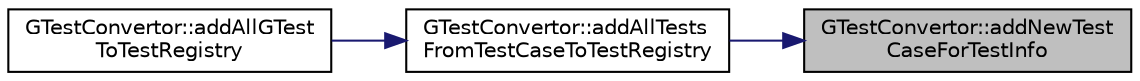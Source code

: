 digraph "GTestConvertor::addNewTestCaseForTestInfo"
{
 // LATEX_PDF_SIZE
  edge [fontname="Helvetica",fontsize="10",labelfontname="Helvetica",labelfontsize="10"];
  node [fontname="Helvetica",fontsize="10",shape=record];
  rankdir="RL";
  Node1 [label="GTestConvertor::addNewTest\lCaseForTestInfo",height=0.2,width=0.4,color="black", fillcolor="grey75", style="filled", fontcolor="black",tooltip=" "];
  Node1 -> Node2 [dir="back",color="midnightblue",fontsize="10",style="solid",fontname="Helvetica"];
  Node2 [label="GTestConvertor::addAllTests\lFromTestCaseToTestRegistry",height=0.2,width=0.4,color="black", fillcolor="white", style="filled",URL="$classGTestConvertor.html#aed815f9a07168e8ac0e88aa3cfb335ee",tooltip=" "];
  Node2 -> Node3 [dir="back",color="midnightblue",fontsize="10",style="solid",fontname="Helvetica"];
  Node3 [label="GTestConvertor::addAllGTest\lToTestRegistry",height=0.2,width=0.4,color="black", fillcolor="white", style="filled",URL="$classGTestConvertor.html#a343aa2b5510fb0cc50a835f7b9e2277d",tooltip=" "];
}
